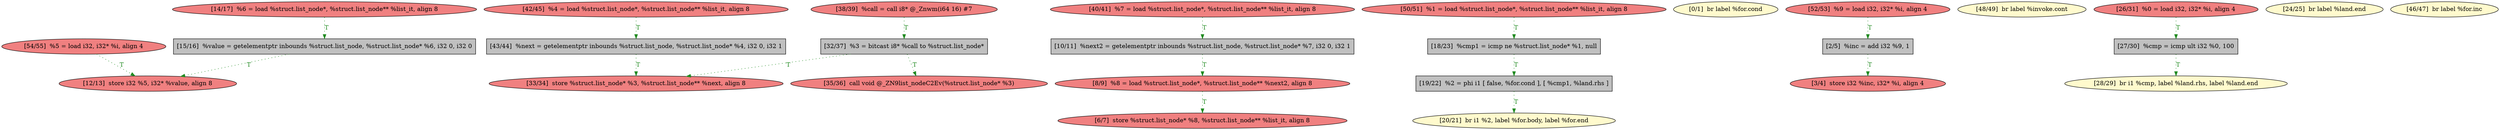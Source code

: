 
digraph G {


node270 [fillcolor=lightcoral,label="[54/55]  %5 = load i32, i32* %i, align 4",shape=ellipse,style=filled ]
node269 [fillcolor=lightcoral,label="[33/34]  store %struct.list_node* %3, %struct.list_node** %next, align 8",shape=ellipse,style=filled ]
node262 [fillcolor=lightcoral,label="[35/36]  call void @_ZN9list_nodeC2Ev(%struct.list_node* %3)",shape=ellipse,style=filled ]
node260 [fillcolor=lightcoral,label="[40/41]  %7 = load %struct.list_node*, %struct.list_node** %list_it, align 8",shape=ellipse,style=filled ]
node259 [fillcolor=lightcoral,label="[38/39]  %call = call i8* @_Znwm(i64 16) #7",shape=ellipse,style=filled ]
node248 [fillcolor=lightcoral,label="[12/13]  store i32 %5, i32* %value, align 8",shape=ellipse,style=filled ]
node266 [fillcolor=lightcoral,label="[50/51]  %1 = load %struct.list_node*, %struct.list_node** %list_it, align 8",shape=ellipse,style=filled ]
node243 [fillcolor=lemonchiffon,label="[0/1]  br label %for.cond",shape=ellipse,style=filled ]
node258 [fillcolor=grey,label="[15/16]  %value = getelementptr inbounds %struct.list_node, %struct.list_node* %6, i32 0, i32 0",shape=rectangle,style=filled ]
node268 [fillcolor=lightcoral,label="[52/53]  %9 = load i32, i32* %i, align 4",shape=ellipse,style=filled ]
node245 [fillcolor=lightcoral,label="[6/7]  store %struct.list_node* %8, %struct.list_node** %list_it, align 8",shape=ellipse,style=filled ]
node267 [fillcolor=grey,label="[43/44]  %next = getelementptr inbounds %struct.list_node, %struct.list_node* %4, i32 0, i32 1",shape=rectangle,style=filled ]
node265 [fillcolor=lemonchiffon,label="[48/49]  br label %invoke.cont",shape=ellipse,style=filled ]
node244 [fillcolor=grey,label="[2/5]  %inc = add i32 %9, 1",shape=rectangle,style=filled ]
node254 [fillcolor=grey,label="[19/22]  %2 = phi i1 [ false, %for.cond ], [ %cmp1, %land.rhs ]",shape=rectangle,style=filled ]
node249 [fillcolor=lightcoral,label="[14/17]  %6 = load %struct.list_node*, %struct.list_node** %list_it, align 8",shape=ellipse,style=filled ]
node264 [fillcolor=lemonchiffon,label="[28/29]  br i1 %cmp, label %land.rhs, label %land.end",shape=ellipse,style=filled ]
node256 [fillcolor=grey,label="[32/37]  %3 = bitcast i8* %call to %struct.list_node*",shape=rectangle,style=filled ]
node250 [fillcolor=grey,label="[18/23]  %cmp1 = icmp ne %struct.list_node* %1, null",shape=rectangle,style=filled ]
node251 [fillcolor=lemonchiffon,label="[24/25]  br label %land.end",shape=ellipse,style=filled ]
node247 [fillcolor=grey,label="[10/11]  %next2 = getelementptr inbounds %struct.list_node, %struct.list_node* %7, i32 0, i32 1",shape=rectangle,style=filled ]
node252 [fillcolor=lightcoral,label="[26/31]  %0 = load i32, i32* %i, align 4",shape=ellipse,style=filled ]
node263 [fillcolor=lemonchiffon,label="[46/47]  br label %for.inc",shape=ellipse,style=filled ]
node261 [fillcolor=lightcoral,label="[42/45]  %4 = load %struct.list_node*, %struct.list_node** %list_it, align 8",shape=ellipse,style=filled ]
node246 [fillcolor=lightcoral,label="[8/9]  %8 = load %struct.list_node*, %struct.list_node** %next2, align 8",shape=ellipse,style=filled ]
node253 [fillcolor=grey,label="[27/30]  %cmp = icmp ult i32 %0, 100",shape=rectangle,style=filled ]
node255 [fillcolor=lightcoral,label="[3/4]  store i32 %inc, i32* %i, align 4",shape=ellipse,style=filled ]
node257 [fillcolor=lemonchiffon,label="[20/21]  br i1 %2, label %for.body, label %for.end",shape=ellipse,style=filled ]

node266->node250 [style=dotted,color=forestgreen,label="T",fontcolor=forestgreen ]
node256->node269 [style=dotted,color=forestgreen,label="T",fontcolor=forestgreen ]
node250->node254 [style=dotted,color=forestgreen,label="T",fontcolor=forestgreen ]
node270->node248 [style=dotted,color=forestgreen,label="T",fontcolor=forestgreen ]
node247->node246 [style=dotted,color=forestgreen,label="T",fontcolor=forestgreen ]
node267->node269 [style=dotted,color=forestgreen,label="T",fontcolor=forestgreen ]
node268->node244 [style=dotted,color=forestgreen,label="T",fontcolor=forestgreen ]
node244->node255 [style=dotted,color=forestgreen,label="T",fontcolor=forestgreen ]
node256->node262 [style=dotted,color=forestgreen,label="T",fontcolor=forestgreen ]
node249->node258 [style=dotted,color=forestgreen,label="T",fontcolor=forestgreen ]
node253->node264 [style=dotted,color=forestgreen,label="T",fontcolor=forestgreen ]
node259->node256 [style=dotted,color=forestgreen,label="T",fontcolor=forestgreen ]
node261->node267 [style=dotted,color=forestgreen,label="T",fontcolor=forestgreen ]
node252->node253 [style=dotted,color=forestgreen,label="T",fontcolor=forestgreen ]
node260->node247 [style=dotted,color=forestgreen,label="T",fontcolor=forestgreen ]
node246->node245 [style=dotted,color=forestgreen,label="T",fontcolor=forestgreen ]
node258->node248 [style=dotted,color=forestgreen,label="T",fontcolor=forestgreen ]
node254->node257 [style=dotted,color=forestgreen,label="T",fontcolor=forestgreen ]


}
